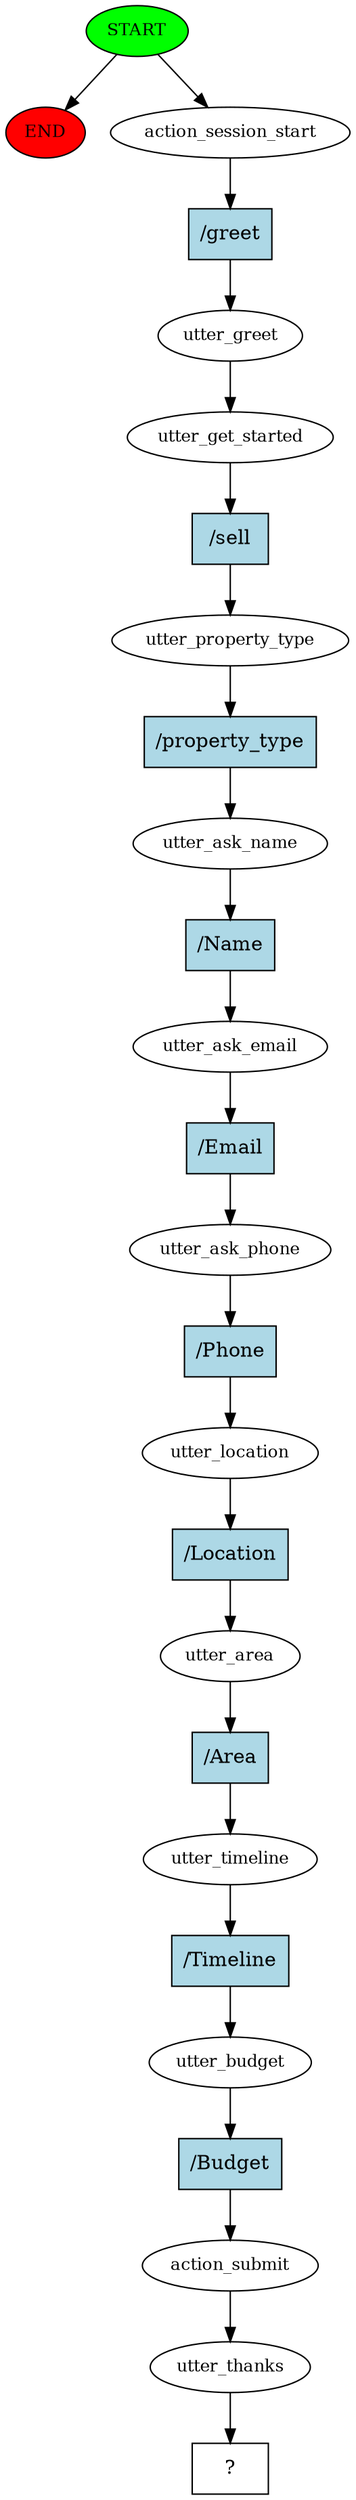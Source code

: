 digraph  {
0 [class="start active", fillcolor=green, fontsize=12, label=START, style=filled];
"-1" [class=end, fillcolor=red, fontsize=12, label=END, style=filled];
1 [class=active, fontsize=12, label=action_session_start];
2 [class=active, fontsize=12, label=utter_greet];
3 [class=active, fontsize=12, label=utter_get_started];
4 [class=active, fontsize=12, label=utter_property_type];
5 [class=active, fontsize=12, label=utter_ask_name];
6 [class=active, fontsize=12, label=utter_ask_email];
7 [class=active, fontsize=12, label=utter_ask_phone];
8 [class=active, fontsize=12, label=utter_location];
9 [class=active, fontsize=12, label=utter_area];
10 [class=active, fontsize=12, label=utter_timeline];
11 [class=active, fontsize=12, label=utter_budget];
12 [class=active, fontsize=12, label=action_submit];
13 [class=active, fontsize=12, label=utter_thanks];
14 [class="intent dashed active", label="  ?  ", shape=rect];
15 [class="intent active", fillcolor=lightblue, label="/greet", shape=rect, style=filled];
16 [class="intent active", fillcolor=lightblue, label="/sell", shape=rect, style=filled];
17 [class="intent active", fillcolor=lightblue, label="/property_type", shape=rect, style=filled];
18 [class="intent active", fillcolor=lightblue, label="/Name", shape=rect, style=filled];
19 [class="intent active", fillcolor=lightblue, label="/Email", shape=rect, style=filled];
20 [class="intent active", fillcolor=lightblue, label="/Phone", shape=rect, style=filled];
21 [class="intent active", fillcolor=lightblue, label="/Location", shape=rect, style=filled];
22 [class="intent active", fillcolor=lightblue, label="/Area", shape=rect, style=filled];
23 [class="intent active", fillcolor=lightblue, label="/Timeline", shape=rect, style=filled];
24 [class="intent active", fillcolor=lightblue, label="/Budget", shape=rect, style=filled];
0 -> "-1"  [class="", key=NONE, label=""];
0 -> 1  [class=active, key=NONE, label=""];
1 -> 15  [class=active, key=0];
2 -> 3  [class=active, key=NONE, label=""];
3 -> 16  [class=active, key=0];
4 -> 17  [class=active, key=0];
5 -> 18  [class=active, key=0];
6 -> 19  [class=active, key=0];
7 -> 20  [class=active, key=0];
8 -> 21  [class=active, key=0];
9 -> 22  [class=active, key=0];
10 -> 23  [class=active, key=0];
11 -> 24  [class=active, key=0];
12 -> 13  [class=active, key=NONE, label=""];
13 -> 14  [class=active, key=NONE, label=""];
15 -> 2  [class=active, key=0];
16 -> 4  [class=active, key=0];
17 -> 5  [class=active, key=0];
18 -> 6  [class=active, key=0];
19 -> 7  [class=active, key=0];
20 -> 8  [class=active, key=0];
21 -> 9  [class=active, key=0];
22 -> 10  [class=active, key=0];
23 -> 11  [class=active, key=0];
24 -> 12  [class=active, key=0];
}
